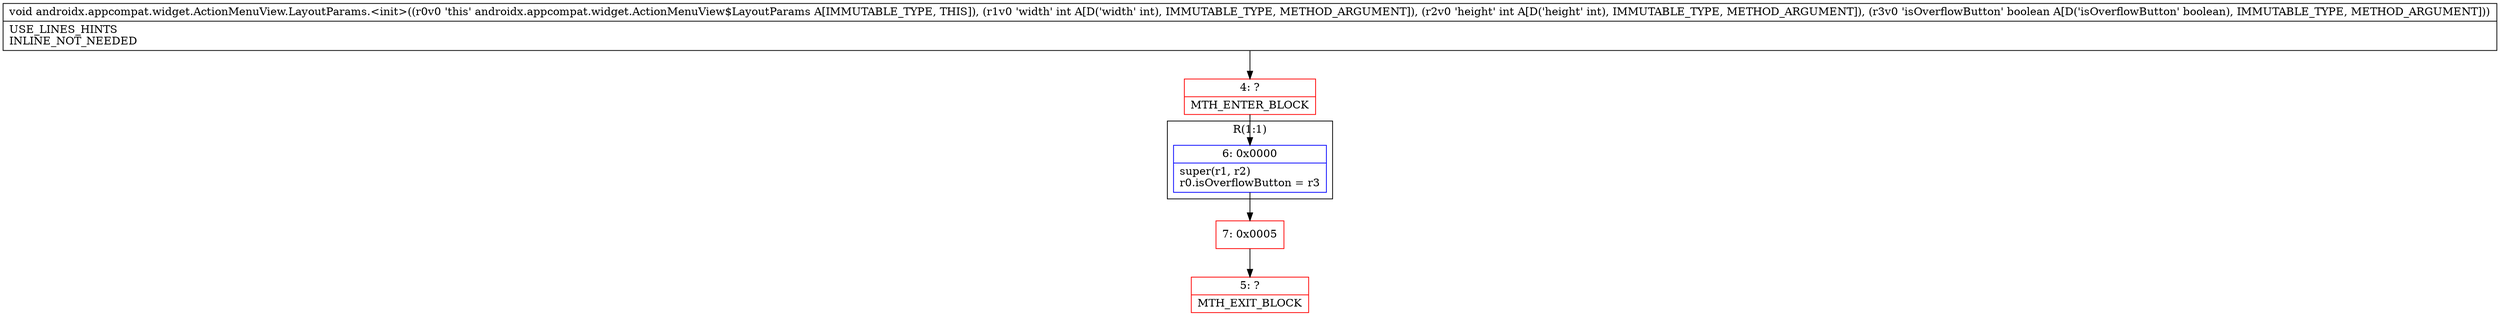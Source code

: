 digraph "CFG forandroidx.appcompat.widget.ActionMenuView.LayoutParams.\<init\>(IIZ)V" {
subgraph cluster_Region_1288318515 {
label = "R(1:1)";
node [shape=record,color=blue];
Node_6 [shape=record,label="{6\:\ 0x0000|super(r1, r2)\lr0.isOverflowButton = r3\l}"];
}
Node_4 [shape=record,color=red,label="{4\:\ ?|MTH_ENTER_BLOCK\l}"];
Node_7 [shape=record,color=red,label="{7\:\ 0x0005}"];
Node_5 [shape=record,color=red,label="{5\:\ ?|MTH_EXIT_BLOCK\l}"];
MethodNode[shape=record,label="{void androidx.appcompat.widget.ActionMenuView.LayoutParams.\<init\>((r0v0 'this' androidx.appcompat.widget.ActionMenuView$LayoutParams A[IMMUTABLE_TYPE, THIS]), (r1v0 'width' int A[D('width' int), IMMUTABLE_TYPE, METHOD_ARGUMENT]), (r2v0 'height' int A[D('height' int), IMMUTABLE_TYPE, METHOD_ARGUMENT]), (r3v0 'isOverflowButton' boolean A[D('isOverflowButton' boolean), IMMUTABLE_TYPE, METHOD_ARGUMENT]))  | USE_LINES_HINTS\lINLINE_NOT_NEEDED\l}"];
MethodNode -> Node_4;Node_6 -> Node_7;
Node_4 -> Node_6;
Node_7 -> Node_5;
}

